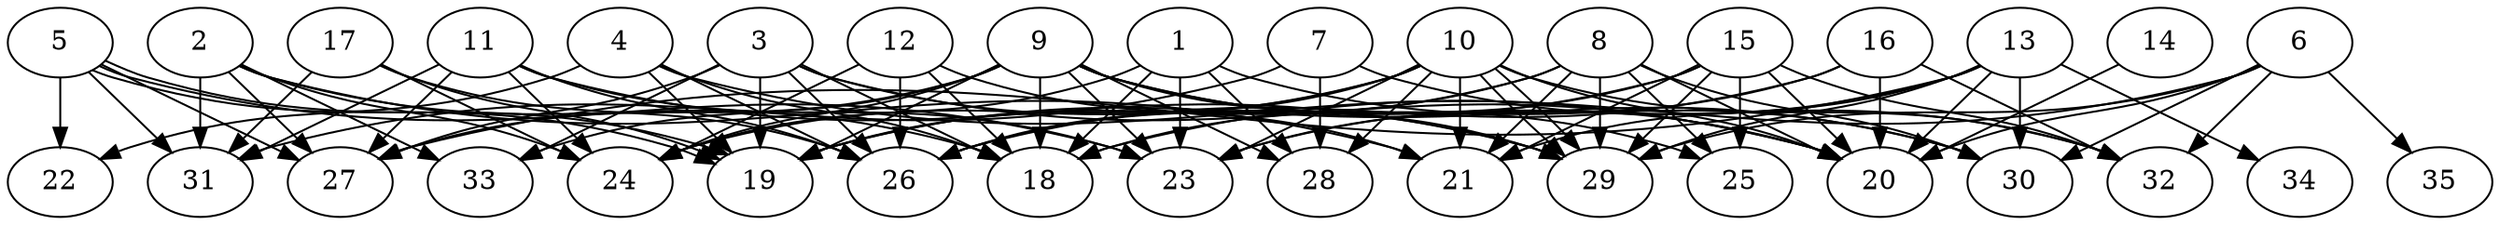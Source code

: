 // DAG automatically generated by daggen at Thu Oct  3 14:05:36 2019
// ./daggen --dot -n 35 --ccr 0.5 --fat 0.9 --regular 0.5 --density 0.6 --mindata 5242880 --maxdata 52428800 
digraph G {
  1 [size="33204224", alpha="0.19", expect_size="16602112"] 
  1 -> 18 [size ="16602112"]
  1 -> 23 [size ="16602112"]
  1 -> 24 [size ="16602112"]
  1 -> 28 [size ="16602112"]
  1 -> 30 [size ="16602112"]
  2 [size="68714496", alpha="0.13", expect_size="34357248"] 
  2 -> 18 [size ="34357248"]
  2 -> 21 [size ="34357248"]
  2 -> 24 [size ="34357248"]
  2 -> 27 [size ="34357248"]
  2 -> 31 [size ="34357248"]
  2 -> 33 [size ="34357248"]
  3 [size="101525504", alpha="0.17", expect_size="50762752"] 
  3 -> 18 [size ="50762752"]
  3 -> 19 [size ="50762752"]
  3 -> 20 [size ="50762752"]
  3 -> 26 [size ="50762752"]
  3 -> 27 [size ="50762752"]
  3 -> 29 [size ="50762752"]
  3 -> 33 [size ="50762752"]
  4 [size="38748160", alpha="0.12", expect_size="19374080"] 
  4 -> 18 [size ="19374080"]
  4 -> 19 [size ="19374080"]
  4 -> 20 [size ="19374080"]
  4 -> 22 [size ="19374080"]
  4 -> 26 [size ="19374080"]
  5 [size="96462848", alpha="0.14", expect_size="48231424"] 
  5 -> 19 [size ="48231424"]
  5 -> 19 [size ="48231424"]
  5 -> 22 [size ="48231424"]
  5 -> 23 [size ="48231424"]
  5 -> 27 [size ="48231424"]
  5 -> 31 [size ="48231424"]
  6 [size="21379072", alpha="0.18", expect_size="10689536"] 
  6 -> 18 [size ="10689536"]
  6 -> 20 [size ="10689536"]
  6 -> 29 [size ="10689536"]
  6 -> 30 [size ="10689536"]
  6 -> 32 [size ="10689536"]
  6 -> 35 [size ="10689536"]
  7 [size="101351424", alpha="0.05", expect_size="50675712"] 
  7 -> 28 [size ="50675712"]
  7 -> 31 [size ="50675712"]
  7 -> 32 [size ="50675712"]
  8 [size="98834432", alpha="0.02", expect_size="49417216"] 
  8 -> 19 [size ="49417216"]
  8 -> 20 [size ="49417216"]
  8 -> 21 [size ="49417216"]
  8 -> 25 [size ="49417216"]
  8 -> 26 [size ="49417216"]
  8 -> 29 [size ="49417216"]
  8 -> 30 [size ="49417216"]
  9 [size="102578176", alpha="0.05", expect_size="51289088"] 
  9 -> 18 [size ="51289088"]
  9 -> 19 [size ="51289088"]
  9 -> 20 [size ="51289088"]
  9 -> 23 [size ="51289088"]
  9 -> 24 [size ="51289088"]
  9 -> 25 [size ="51289088"]
  9 -> 27 [size ="51289088"]
  9 -> 28 [size ="51289088"]
  9 -> 29 [size ="51289088"]
  9 -> 30 [size ="51289088"]
  9 -> 33 [size ="51289088"]
  10 [size="16457728", alpha="0.10", expect_size="8228864"] 
  10 -> 19 [size ="8228864"]
  10 -> 20 [size ="8228864"]
  10 -> 21 [size ="8228864"]
  10 -> 23 [size ="8228864"]
  10 -> 24 [size ="8228864"]
  10 -> 26 [size ="8228864"]
  10 -> 28 [size ="8228864"]
  10 -> 29 [size ="8228864"]
  10 -> 29 [size ="8228864"]
  10 -> 32 [size ="8228864"]
  11 [size="74379264", alpha="0.11", expect_size="37189632"] 
  11 -> 23 [size ="37189632"]
  11 -> 24 [size ="37189632"]
  11 -> 26 [size ="37189632"]
  11 -> 27 [size ="37189632"]
  11 -> 29 [size ="37189632"]
  11 -> 31 [size ="37189632"]
  12 [size="68812800", alpha="0.05", expect_size="34406400"] 
  12 -> 18 [size ="34406400"]
  12 -> 21 [size ="34406400"]
  12 -> 24 [size ="34406400"]
  12 -> 26 [size ="34406400"]
  13 [size="35854336", alpha="0.02", expect_size="17927168"] 
  13 -> 20 [size ="17927168"]
  13 -> 21 [size ="17927168"]
  13 -> 23 [size ="17927168"]
  13 -> 27 [size ="17927168"]
  13 -> 29 [size ="17927168"]
  13 -> 30 [size ="17927168"]
  13 -> 34 [size ="17927168"]
  14 [size="21794816", alpha="0.01", expect_size="10897408"] 
  14 -> 20 [size ="10897408"]
  15 [size="79362048", alpha="0.05", expect_size="39681024"] 
  15 -> 18 [size ="39681024"]
  15 -> 19 [size ="39681024"]
  15 -> 20 [size ="39681024"]
  15 -> 21 [size ="39681024"]
  15 -> 25 [size ="39681024"]
  15 -> 29 [size ="39681024"]
  15 -> 32 [size ="39681024"]
  16 [size="50448384", alpha="0.06", expect_size="25224192"] 
  16 -> 20 [size ="25224192"]
  16 -> 23 [size ="25224192"]
  16 -> 26 [size ="25224192"]
  16 -> 32 [size ="25224192"]
  17 [size="40286208", alpha="0.14", expect_size="20143104"] 
  17 -> 19 [size ="20143104"]
  17 -> 24 [size ="20143104"]
  17 -> 26 [size ="20143104"]
  17 -> 31 [size ="20143104"]
  18 [size="61634560", alpha="0.01", expect_size="30817280"] 
  19 [size="70567936", alpha="0.06", expect_size="35283968"] 
  20 [size="95744000", alpha="0.17", expect_size="47872000"] 
  21 [size="47792128", alpha="0.13", expect_size="23896064"] 
  22 [size="101220352", alpha="0.01", expect_size="50610176"] 
  23 [size="28243968", alpha="0.09", expect_size="14121984"] 
  24 [size="39178240", alpha="0.02", expect_size="19589120"] 
  25 [size="44812288", alpha="0.14", expect_size="22406144"] 
  26 [size="66811904", alpha="0.08", expect_size="33405952"] 
  27 [size="93636608", alpha="0.02", expect_size="46818304"] 
  28 [size="66228224", alpha="0.14", expect_size="33114112"] 
  29 [size="69505024", alpha="0.05", expect_size="34752512"] 
  30 [size="96411648", alpha="0.18", expect_size="48205824"] 
  31 [size="81524736", alpha="0.05", expect_size="40762368"] 
  32 [size="47562752", alpha="0.03", expect_size="23781376"] 
  33 [size="52754432", alpha="0.07", expect_size="26377216"] 
  34 [size="93769728", alpha="0.14", expect_size="46884864"] 
  35 [size="104499200", alpha="0.15", expect_size="52249600"] 
}
